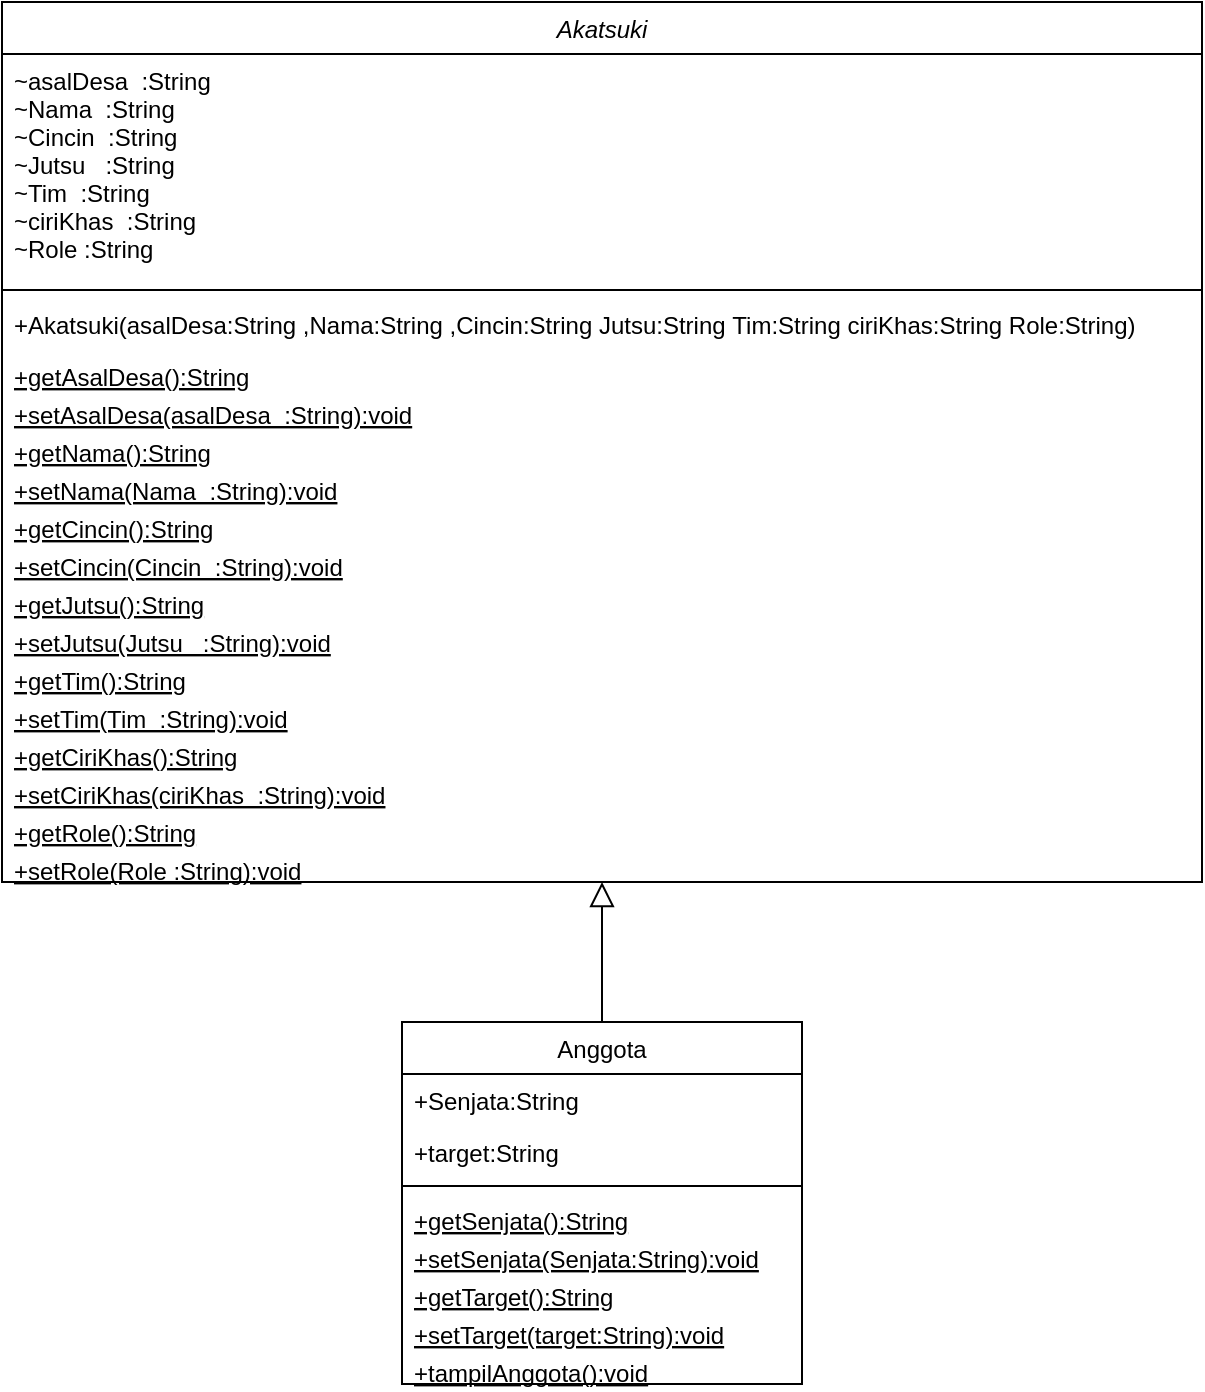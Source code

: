 <mxfile version="13.9.9" type="github">
  <diagram id="C5RBs43oDa-KdzZeNtuy" name="Page-1">
    <mxGraphModel dx="672" dy="752" grid="1" gridSize="10" guides="1" tooltips="1" connect="1" arrows="1" fold="1" page="1" pageScale="1" pageWidth="827" pageHeight="1169" math="0" shadow="0">
      <root>
        <mxCell id="WIyWlLk6GJQsqaUBKTNV-0" />
        <mxCell id="WIyWlLk6GJQsqaUBKTNV-1" parent="WIyWlLk6GJQsqaUBKTNV-0" />
        <mxCell id="D7nS6VOfZxsI-VQcvBqn-10" value="Akatsuki" style="swimlane;fontStyle=2;align=center;verticalAlign=top;childLayout=stackLayout;horizontal=1;startSize=26;horizontalStack=0;resizeParent=1;resizeLast=0;collapsible=1;marginBottom=0;rounded=0;shadow=0;strokeWidth=1;" vertex="1" parent="WIyWlLk6GJQsqaUBKTNV-1">
          <mxGeometry x="130" y="250" width="600" height="440" as="geometry">
            <mxRectangle x="230" y="140" width="160" height="26" as="alternateBounds" />
          </mxGeometry>
        </mxCell>
        <mxCell id="D7nS6VOfZxsI-VQcvBqn-11" value="~asalDesa  :String &#xa;~Nama  :String &#xa;~Cincin  :String &#xa;~Jutsu   :String &#xa;~Tim  :String &#xa;~ciriKhas  :String &#xa;~Role :String &#xa;" style="text;align=left;verticalAlign=top;spacingLeft=4;spacingRight=4;overflow=hidden;rotatable=0;points=[[0,0.5],[1,0.5]];portConstraint=eastwest;" vertex="1" parent="D7nS6VOfZxsI-VQcvBqn-10">
          <mxGeometry y="26" width="600" height="114" as="geometry" />
        </mxCell>
        <mxCell id="D7nS6VOfZxsI-VQcvBqn-12" value="" style="line;html=1;strokeWidth=1;align=left;verticalAlign=middle;spacingTop=-1;spacingLeft=3;spacingRight=3;rotatable=0;labelPosition=right;points=[];portConstraint=eastwest;" vertex="1" parent="D7nS6VOfZxsI-VQcvBqn-10">
          <mxGeometry y="140" width="600" height="8" as="geometry" />
        </mxCell>
        <mxCell id="D7nS6VOfZxsI-VQcvBqn-13" value="+Akatsuki(asalDesa:String ,Nama:String ,Cincin:String Jutsu:String Tim:String ciriKhas:String Role:String) &#xa;" style="text;align=left;verticalAlign=top;spacingLeft=4;spacingRight=4;overflow=hidden;rotatable=0;points=[[0,0.5],[1,0.5]];portConstraint=eastwest;" vertex="1" parent="D7nS6VOfZxsI-VQcvBqn-10">
          <mxGeometry y="148" width="600" height="26" as="geometry" />
        </mxCell>
        <mxCell id="D7nS6VOfZxsI-VQcvBqn-20" value="+getAsalDesa():String" style="text;align=left;verticalAlign=top;spacingLeft=4;spacingRight=4;overflow=hidden;rotatable=0;points=[[0,0.5],[1,0.5]];portConstraint=eastwest;fontStyle=4" vertex="1" parent="D7nS6VOfZxsI-VQcvBqn-10">
          <mxGeometry y="174" width="600" height="19" as="geometry" />
        </mxCell>
        <mxCell id="D7nS6VOfZxsI-VQcvBqn-21" value="+setAsalDesa(asalDesa  :String):void" style="text;align=left;verticalAlign=top;spacingLeft=4;spacingRight=4;overflow=hidden;rotatable=0;points=[[0,0.5],[1,0.5]];portConstraint=eastwest;fontStyle=4" vertex="1" parent="D7nS6VOfZxsI-VQcvBqn-10">
          <mxGeometry y="193" width="600" height="19" as="geometry" />
        </mxCell>
        <mxCell id="D7nS6VOfZxsI-VQcvBqn-22" value="+getNama():String" style="text;align=left;verticalAlign=top;spacingLeft=4;spacingRight=4;overflow=hidden;rotatable=0;points=[[0,0.5],[1,0.5]];portConstraint=eastwest;fontStyle=4" vertex="1" parent="D7nS6VOfZxsI-VQcvBqn-10">
          <mxGeometry y="212" width="600" height="19" as="geometry" />
        </mxCell>
        <mxCell id="D7nS6VOfZxsI-VQcvBqn-23" value="+setNama(Nama  :String):void" style="text;align=left;verticalAlign=top;spacingLeft=4;spacingRight=4;overflow=hidden;rotatable=0;points=[[0,0.5],[1,0.5]];portConstraint=eastwest;fontStyle=4" vertex="1" parent="D7nS6VOfZxsI-VQcvBqn-10">
          <mxGeometry y="231" width="600" height="19" as="geometry" />
        </mxCell>
        <mxCell id="D7nS6VOfZxsI-VQcvBqn-24" value="+getCincin():String" style="text;align=left;verticalAlign=top;spacingLeft=4;spacingRight=4;overflow=hidden;rotatable=0;points=[[0,0.5],[1,0.5]];portConstraint=eastwest;fontStyle=4" vertex="1" parent="D7nS6VOfZxsI-VQcvBqn-10">
          <mxGeometry y="250" width="600" height="19" as="geometry" />
        </mxCell>
        <mxCell id="D7nS6VOfZxsI-VQcvBqn-25" value="+setCincin(Cincin  :String):void" style="text;align=left;verticalAlign=top;spacingLeft=4;spacingRight=4;overflow=hidden;rotatable=0;points=[[0,0.5],[1,0.5]];portConstraint=eastwest;fontStyle=4" vertex="1" parent="D7nS6VOfZxsI-VQcvBqn-10">
          <mxGeometry y="269" width="600" height="19" as="geometry" />
        </mxCell>
        <mxCell id="D7nS6VOfZxsI-VQcvBqn-26" value="+getJutsu():String" style="text;align=left;verticalAlign=top;spacingLeft=4;spacingRight=4;overflow=hidden;rotatable=0;points=[[0,0.5],[1,0.5]];portConstraint=eastwest;fontStyle=4" vertex="1" parent="D7nS6VOfZxsI-VQcvBqn-10">
          <mxGeometry y="288" width="600" height="19" as="geometry" />
        </mxCell>
        <mxCell id="D7nS6VOfZxsI-VQcvBqn-28" value="+setJutsu(Jutsu   :String):void" style="text;align=left;verticalAlign=top;spacingLeft=4;spacingRight=4;overflow=hidden;rotatable=0;points=[[0,0.5],[1,0.5]];portConstraint=eastwest;fontStyle=4" vertex="1" parent="D7nS6VOfZxsI-VQcvBqn-10">
          <mxGeometry y="307" width="600" height="19" as="geometry" />
        </mxCell>
        <mxCell id="D7nS6VOfZxsI-VQcvBqn-27" value="+getTim():String" style="text;align=left;verticalAlign=top;spacingLeft=4;spacingRight=4;overflow=hidden;rotatable=0;points=[[0,0.5],[1,0.5]];portConstraint=eastwest;fontStyle=4" vertex="1" parent="D7nS6VOfZxsI-VQcvBqn-10">
          <mxGeometry y="326" width="600" height="19" as="geometry" />
        </mxCell>
        <mxCell id="D7nS6VOfZxsI-VQcvBqn-29" value="+setTim(Tim  :String):void" style="text;align=left;verticalAlign=top;spacingLeft=4;spacingRight=4;overflow=hidden;rotatable=0;points=[[0,0.5],[1,0.5]];portConstraint=eastwest;fontStyle=4" vertex="1" parent="D7nS6VOfZxsI-VQcvBqn-10">
          <mxGeometry y="345" width="600" height="19" as="geometry" />
        </mxCell>
        <mxCell id="D7nS6VOfZxsI-VQcvBqn-30" value="+getCiriKhas():String" style="text;align=left;verticalAlign=top;spacingLeft=4;spacingRight=4;overflow=hidden;rotatable=0;points=[[0,0.5],[1,0.5]];portConstraint=eastwest;fontStyle=4" vertex="1" parent="D7nS6VOfZxsI-VQcvBqn-10">
          <mxGeometry y="364" width="600" height="19" as="geometry" />
        </mxCell>
        <mxCell id="D7nS6VOfZxsI-VQcvBqn-31" value="+setCiriKhas(ciriKhas  :String):void" style="text;align=left;verticalAlign=top;spacingLeft=4;spacingRight=4;overflow=hidden;rotatable=0;points=[[0,0.5],[1,0.5]];portConstraint=eastwest;fontStyle=4" vertex="1" parent="D7nS6VOfZxsI-VQcvBqn-10">
          <mxGeometry y="383" width="600" height="19" as="geometry" />
        </mxCell>
        <mxCell id="D7nS6VOfZxsI-VQcvBqn-32" value="+getRole():String" style="text;align=left;verticalAlign=top;spacingLeft=4;spacingRight=4;overflow=hidden;rotatable=0;points=[[0,0.5],[1,0.5]];portConstraint=eastwest;fontStyle=4" vertex="1" parent="D7nS6VOfZxsI-VQcvBqn-10">
          <mxGeometry y="402" width="600" height="19" as="geometry" />
        </mxCell>
        <mxCell id="D7nS6VOfZxsI-VQcvBqn-33" value="+setRole(Role :String):void" style="text;align=left;verticalAlign=top;spacingLeft=4;spacingRight=4;overflow=hidden;rotatable=0;points=[[0,0.5],[1,0.5]];portConstraint=eastwest;fontStyle=4" vertex="1" parent="D7nS6VOfZxsI-VQcvBqn-10">
          <mxGeometry y="421" width="600" height="19" as="geometry" />
        </mxCell>
        <mxCell id="D7nS6VOfZxsI-VQcvBqn-14" value="Anggota" style="swimlane;fontStyle=0;align=center;verticalAlign=top;childLayout=stackLayout;horizontal=1;startSize=26;horizontalStack=0;resizeParent=1;resizeLast=0;collapsible=1;marginBottom=0;rounded=0;shadow=0;strokeWidth=1;" vertex="1" parent="WIyWlLk6GJQsqaUBKTNV-1">
          <mxGeometry x="330" y="760" width="200" height="181" as="geometry">
            <mxRectangle x="130" y="380" width="160" height="26" as="alternateBounds" />
          </mxGeometry>
        </mxCell>
        <mxCell id="D7nS6VOfZxsI-VQcvBqn-15" value="+Senjata:String" style="text;align=left;verticalAlign=top;spacingLeft=4;spacingRight=4;overflow=hidden;rotatable=0;points=[[0,0.5],[1,0.5]];portConstraint=eastwest;" vertex="1" parent="D7nS6VOfZxsI-VQcvBqn-14">
          <mxGeometry y="26" width="200" height="26" as="geometry" />
        </mxCell>
        <mxCell id="D7nS6VOfZxsI-VQcvBqn-16" value="+target:String" style="text;align=left;verticalAlign=top;spacingLeft=4;spacingRight=4;overflow=hidden;rotatable=0;points=[[0,0.5],[1,0.5]];portConstraint=eastwest;" vertex="1" parent="D7nS6VOfZxsI-VQcvBqn-14">
          <mxGeometry y="52" width="200" height="26" as="geometry" />
        </mxCell>
        <mxCell id="D7nS6VOfZxsI-VQcvBqn-17" value="" style="line;html=1;strokeWidth=1;align=left;verticalAlign=middle;spacingTop=-1;spacingLeft=3;spacingRight=3;rotatable=0;labelPosition=right;points=[];portConstraint=eastwest;" vertex="1" parent="D7nS6VOfZxsI-VQcvBqn-14">
          <mxGeometry y="78" width="200" height="8" as="geometry" />
        </mxCell>
        <mxCell id="D7nS6VOfZxsI-VQcvBqn-34" value="+getSenjata():String" style="text;align=left;verticalAlign=top;spacingLeft=4;spacingRight=4;overflow=hidden;rotatable=0;points=[[0,0.5],[1,0.5]];portConstraint=eastwest;fontStyle=4" vertex="1" parent="D7nS6VOfZxsI-VQcvBqn-14">
          <mxGeometry y="86" width="200" height="19" as="geometry" />
        </mxCell>
        <mxCell id="D7nS6VOfZxsI-VQcvBqn-35" value="+setSenjata(Senjata:String):void" style="text;align=left;verticalAlign=top;spacingLeft=4;spacingRight=4;overflow=hidden;rotatable=0;points=[[0,0.5],[1,0.5]];portConstraint=eastwest;fontStyle=4" vertex="1" parent="D7nS6VOfZxsI-VQcvBqn-14">
          <mxGeometry y="105" width="200" height="19" as="geometry" />
        </mxCell>
        <mxCell id="D7nS6VOfZxsI-VQcvBqn-36" value="+getTarget():String" style="text;align=left;verticalAlign=top;spacingLeft=4;spacingRight=4;overflow=hidden;rotatable=0;points=[[0,0.5],[1,0.5]];portConstraint=eastwest;fontStyle=4" vertex="1" parent="D7nS6VOfZxsI-VQcvBqn-14">
          <mxGeometry y="124" width="200" height="19" as="geometry" />
        </mxCell>
        <mxCell id="D7nS6VOfZxsI-VQcvBqn-38" value="+setTarget(target:String):void" style="text;align=left;verticalAlign=top;spacingLeft=4;spacingRight=4;overflow=hidden;rotatable=0;points=[[0,0.5],[1,0.5]];portConstraint=eastwest;fontStyle=4" vertex="1" parent="D7nS6VOfZxsI-VQcvBqn-14">
          <mxGeometry y="143" width="200" height="19" as="geometry" />
        </mxCell>
        <mxCell id="D7nS6VOfZxsI-VQcvBqn-39" value="+tampilAnggota():void" style="text;align=left;verticalAlign=top;spacingLeft=4;spacingRight=4;overflow=hidden;rotatable=0;points=[[0,0.5],[1,0.5]];portConstraint=eastwest;fontStyle=4" vertex="1" parent="D7nS6VOfZxsI-VQcvBqn-14">
          <mxGeometry y="162" width="200" height="19" as="geometry" />
        </mxCell>
        <mxCell id="D7nS6VOfZxsI-VQcvBqn-19" value="" style="endArrow=block;endSize=10;endFill=0;shadow=0;strokeWidth=1;rounded=0;edgeStyle=elbowEdgeStyle;elbow=vertical;" edge="1" parent="WIyWlLk6GJQsqaUBKTNV-1" source="D7nS6VOfZxsI-VQcvBqn-14" target="D7nS6VOfZxsI-VQcvBqn-10">
          <mxGeometry width="160" relative="1" as="geometry">
            <mxPoint x="140" y="273" as="sourcePoint" />
            <mxPoint x="140" y="273" as="targetPoint" />
          </mxGeometry>
        </mxCell>
      </root>
    </mxGraphModel>
  </diagram>
</mxfile>
